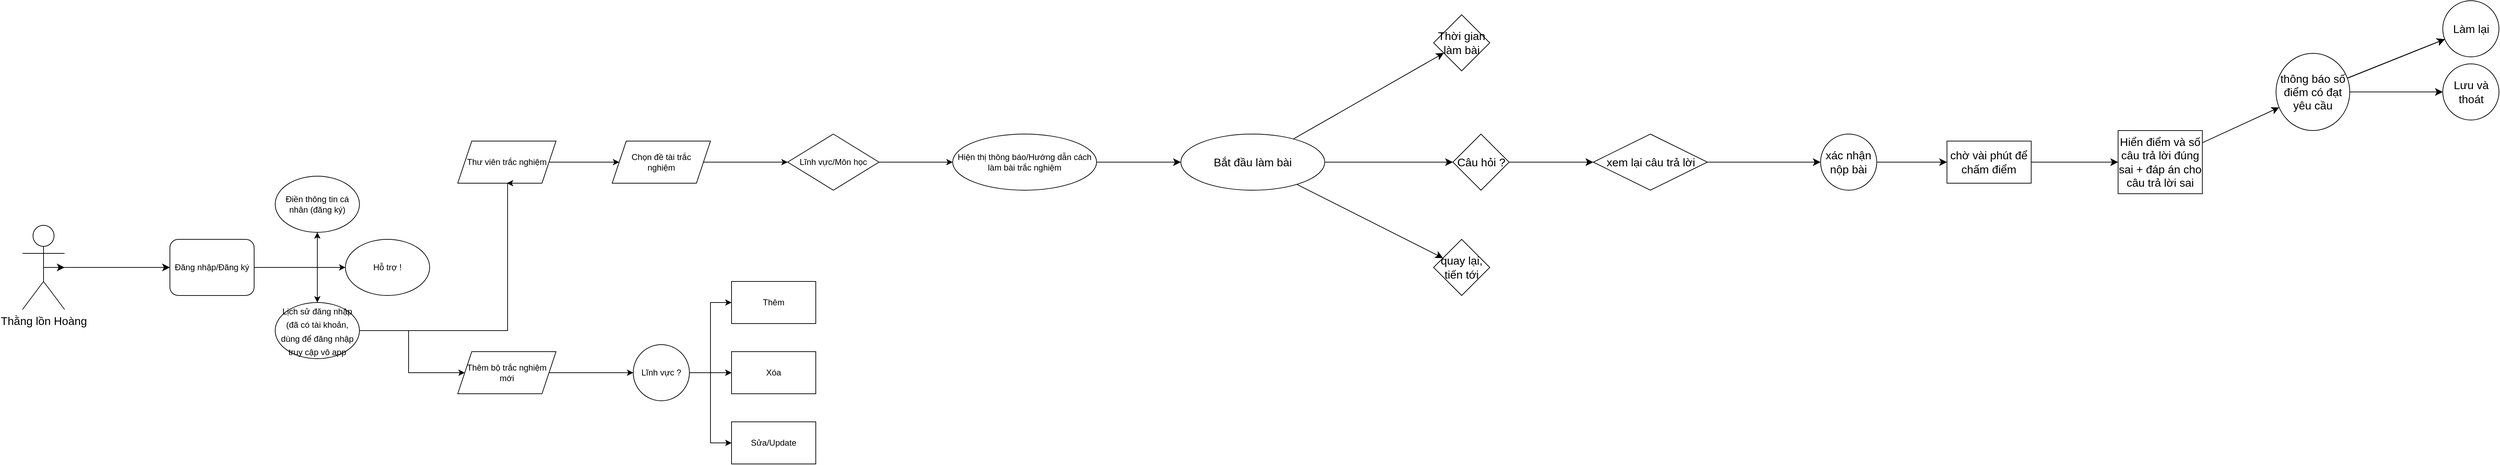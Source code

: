 <mxfile version="21.7.3" type="github">
  <diagram name="Trang-1" id="PsYrwI9fsZ6Q3PtYRu_c">
    <mxGraphModel dx="1900" dy="1634" grid="1" gridSize="10" guides="1" tooltips="1" connect="1" arrows="1" fold="1" page="1" pageScale="1" pageWidth="850" pageHeight="1100" math="0" shadow="0">
      <root>
        <mxCell id="0" />
        <mxCell id="1" parent="0" />
        <mxCell id="c23t6SocqqBq3Zf7pJmv-3" value="" style="edgeStyle=orthogonalEdgeStyle;rounded=0;orthogonalLoop=1;jettySize=auto;html=1;" parent="1" source="c23t6SocqqBq3Zf7pJmv-1" target="c23t6SocqqBq3Zf7pJmv-2" edge="1">
          <mxGeometry relative="1" as="geometry">
            <Array as="points">
              <mxPoint x="250" y="240" />
              <mxPoint x="250" y="240" />
            </Array>
          </mxGeometry>
        </mxCell>
        <mxCell id="d9l2uKLVt28C-IjrU__f-1" style="edgeStyle=orthogonalEdgeStyle;rounded=0;orthogonalLoop=1;jettySize=auto;html=1;exitX=1;exitY=0.5;exitDx=0;exitDy=0;entryX=0.5;entryY=0;entryDx=0;entryDy=0;" edge="1" parent="1" source="c23t6SocqqBq3Zf7pJmv-1" target="B52zoJM2g5wg4P-NGCnC-34">
          <mxGeometry relative="1" as="geometry" />
        </mxCell>
        <mxCell id="d9l2uKLVt28C-IjrU__f-4" style="edgeStyle=orthogonalEdgeStyle;rounded=0;orthogonalLoop=1;jettySize=auto;html=1;exitX=1;exitY=0.5;exitDx=0;exitDy=0;entryX=0;entryY=0.5;entryDx=0;entryDy=0;" edge="1" parent="1" source="c23t6SocqqBq3Zf7pJmv-1" target="c23t6SocqqBq3Zf7pJmv-14">
          <mxGeometry relative="1" as="geometry" />
        </mxCell>
        <mxCell id="c23t6SocqqBq3Zf7pJmv-1" value="Đăng nhập/Đăng ký" style="rounded=1;whiteSpace=wrap;html=1;" parent="1" vertex="1">
          <mxGeometry x="80" y="200" width="120" height="80" as="geometry" />
        </mxCell>
        <mxCell id="c23t6SocqqBq3Zf7pJmv-2" value="Điền thông tin cá nhân (đăng ký)" style="ellipse;whiteSpace=wrap;html=1;rounded=1;" parent="1" vertex="1">
          <mxGeometry x="230" y="110" width="120" height="80" as="geometry" />
        </mxCell>
        <mxCell id="c23t6SocqqBq3Zf7pJmv-11" value="" style="edgeStyle=orthogonalEdgeStyle;rounded=0;orthogonalLoop=1;jettySize=auto;html=1;" parent="1" source="c23t6SocqqBq3Zf7pJmv-5" target="c23t6SocqqBq3Zf7pJmv-10" edge="1">
          <mxGeometry relative="1" as="geometry" />
        </mxCell>
        <mxCell id="c23t6SocqqBq3Zf7pJmv-5" value="Thư viên trắc nghiệm" style="shape=parallelogram;perimeter=parallelogramPerimeter;whiteSpace=wrap;html=1;fixedSize=1;" parent="1" vertex="1">
          <mxGeometry x="490" y="60" width="140" height="60" as="geometry" />
        </mxCell>
        <mxCell id="c23t6SocqqBq3Zf7pJmv-13" value="" style="edgeStyle=orthogonalEdgeStyle;rounded=0;orthogonalLoop=1;jettySize=auto;html=1;" parent="1" source="c23t6SocqqBq3Zf7pJmv-8" target="c23t6SocqqBq3Zf7pJmv-12" edge="1">
          <mxGeometry relative="1" as="geometry" />
        </mxCell>
        <mxCell id="c23t6SocqqBq3Zf7pJmv-8" value="Thêm bộ trắc nghiệm&lt;br&gt;mới" style="shape=parallelogram;perimeter=parallelogramPerimeter;whiteSpace=wrap;html=1;fixedSize=1;" parent="1" vertex="1">
          <mxGeometry x="490" y="360" width="140" height="60" as="geometry" />
        </mxCell>
        <mxCell id="c23t6SocqqBq3Zf7pJmv-17" value="" style="edgeStyle=orthogonalEdgeStyle;rounded=0;orthogonalLoop=1;jettySize=auto;html=1;" parent="1" source="c23t6SocqqBq3Zf7pJmv-10" target="c23t6SocqqBq3Zf7pJmv-16" edge="1">
          <mxGeometry relative="1" as="geometry" />
        </mxCell>
        <mxCell id="c23t6SocqqBq3Zf7pJmv-10" value="Chọn đề tài trắc &lt;br&gt;nghiệm" style="shape=parallelogram;perimeter=parallelogramPerimeter;whiteSpace=wrap;html=1;fixedSize=1;" parent="1" vertex="1">
          <mxGeometry x="710" y="60" width="140" height="60" as="geometry" />
        </mxCell>
        <mxCell id="c23t6SocqqBq3Zf7pJmv-22" style="edgeStyle=orthogonalEdgeStyle;rounded=0;orthogonalLoop=1;jettySize=auto;html=1;exitX=1;exitY=0.5;exitDx=0;exitDy=0;entryX=0;entryY=0.5;entryDx=0;entryDy=0;" parent="1" source="c23t6SocqqBq3Zf7pJmv-12" target="c23t6SocqqBq3Zf7pJmv-20" edge="1">
          <mxGeometry relative="1" as="geometry" />
        </mxCell>
        <mxCell id="c23t6SocqqBq3Zf7pJmv-24" value="" style="edgeStyle=orthogonalEdgeStyle;rounded=0;orthogonalLoop=1;jettySize=auto;html=1;" parent="1" source="c23t6SocqqBq3Zf7pJmv-12" target="c23t6SocqqBq3Zf7pJmv-23" edge="1">
          <mxGeometry relative="1" as="geometry" />
        </mxCell>
        <mxCell id="c23t6SocqqBq3Zf7pJmv-25" value="" style="edgeStyle=orthogonalEdgeStyle;rounded=0;orthogonalLoop=1;jettySize=auto;html=1;" parent="1" source="c23t6SocqqBq3Zf7pJmv-12" target="c23t6SocqqBq3Zf7pJmv-23" edge="1">
          <mxGeometry relative="1" as="geometry" />
        </mxCell>
        <mxCell id="c23t6SocqqBq3Zf7pJmv-27" style="edgeStyle=orthogonalEdgeStyle;rounded=0;orthogonalLoop=1;jettySize=auto;html=1;exitX=1;exitY=0.5;exitDx=0;exitDy=0;entryX=0;entryY=0.5;entryDx=0;entryDy=0;" parent="1" source="c23t6SocqqBq3Zf7pJmv-12" target="c23t6SocqqBq3Zf7pJmv-26" edge="1">
          <mxGeometry relative="1" as="geometry" />
        </mxCell>
        <mxCell id="c23t6SocqqBq3Zf7pJmv-12" value="Lĩnh vực ?" style="ellipse;whiteSpace=wrap;html=1;" parent="1" vertex="1">
          <mxGeometry x="740" y="350" width="80" height="80" as="geometry" />
        </mxCell>
        <mxCell id="c23t6SocqqBq3Zf7pJmv-14" value="Hỗ trợ !" style="ellipse;whiteSpace=wrap;html=1;rounded=1;" parent="1" vertex="1">
          <mxGeometry x="330" y="200" width="120" height="80" as="geometry" />
        </mxCell>
        <mxCell id="c23t6SocqqBq3Zf7pJmv-19" value="" style="edgeStyle=orthogonalEdgeStyle;rounded=0;orthogonalLoop=1;jettySize=auto;html=1;" parent="1" source="c23t6SocqqBq3Zf7pJmv-16" target="c23t6SocqqBq3Zf7pJmv-18" edge="1">
          <mxGeometry relative="1" as="geometry" />
        </mxCell>
        <mxCell id="c23t6SocqqBq3Zf7pJmv-16" value="Lĩnh vực/Môn học" style="rhombus;whiteSpace=wrap;html=1;" parent="1" vertex="1">
          <mxGeometry x="960" y="50" width="130" height="80" as="geometry" />
        </mxCell>
        <mxCell id="B52zoJM2g5wg4P-NGCnC-2" value="" style="edgeStyle=none;curved=1;rounded=0;orthogonalLoop=1;jettySize=auto;html=1;fontSize=12;startSize=8;endSize=8;" parent="1" source="c23t6SocqqBq3Zf7pJmv-18" target="B52zoJM2g5wg4P-NGCnC-1" edge="1">
          <mxGeometry relative="1" as="geometry" />
        </mxCell>
        <mxCell id="c23t6SocqqBq3Zf7pJmv-18" value="Hiện thị thông báo/Hướng dẫn cách làm bài trắc nghiệm" style="ellipse;whiteSpace=wrap;html=1;" parent="1" vertex="1">
          <mxGeometry x="1195" y="50" width="205" height="80" as="geometry" />
        </mxCell>
        <mxCell id="c23t6SocqqBq3Zf7pJmv-20" value="Thêm" style="whiteSpace=wrap;html=1;" parent="1" vertex="1">
          <mxGeometry x="880" y="260" width="120" height="60" as="geometry" />
        </mxCell>
        <mxCell id="c23t6SocqqBq3Zf7pJmv-23" value="Xóa" style="whiteSpace=wrap;html=1;" parent="1" vertex="1">
          <mxGeometry x="880" y="360" width="120" height="60" as="geometry" />
        </mxCell>
        <mxCell id="c23t6SocqqBq3Zf7pJmv-26" value="Sửa/Update" style="whiteSpace=wrap;html=1;" parent="1" vertex="1">
          <mxGeometry x="880" y="460" width="120" height="60" as="geometry" />
        </mxCell>
        <mxCell id="B52zoJM2g5wg4P-NGCnC-4" value="" style="edgeStyle=none;curved=1;rounded=0;orthogonalLoop=1;jettySize=auto;html=1;fontSize=12;startSize=8;endSize=8;" parent="1" source="B52zoJM2g5wg4P-NGCnC-1" target="B52zoJM2g5wg4P-NGCnC-3" edge="1">
          <mxGeometry relative="1" as="geometry" />
        </mxCell>
        <mxCell id="B52zoJM2g5wg4P-NGCnC-6" value="" style="edgeStyle=none;curved=1;rounded=0;orthogonalLoop=1;jettySize=auto;html=1;fontSize=12;startSize=8;endSize=8;" parent="1" source="B52zoJM2g5wg4P-NGCnC-1" target="B52zoJM2g5wg4P-NGCnC-5" edge="1">
          <mxGeometry relative="1" as="geometry" />
        </mxCell>
        <mxCell id="B52zoJM2g5wg4P-NGCnC-10" value="" style="edgeStyle=none;curved=1;rounded=0;orthogonalLoop=1;jettySize=auto;html=1;fontSize=12;startSize=8;endSize=8;" parent="1" source="B52zoJM2g5wg4P-NGCnC-1" target="B52zoJM2g5wg4P-NGCnC-9" edge="1">
          <mxGeometry relative="1" as="geometry" />
        </mxCell>
        <mxCell id="B52zoJM2g5wg4P-NGCnC-1" value="&lt;font style=&quot;font-size: 16px;&quot;&gt;Bắt đầu làm bài&lt;/font&gt;" style="ellipse;whiteSpace=wrap;html=1;fontSize=16;" parent="1" vertex="1">
          <mxGeometry x="1520" y="50" width="205" height="80" as="geometry" />
        </mxCell>
        <mxCell id="B52zoJM2g5wg4P-NGCnC-3" value="Thời gian làm bài" style="rhombus;whiteSpace=wrap;html=1;fontSize=16;" parent="1" vertex="1">
          <mxGeometry x="1880" y="-120" width="80" height="80" as="geometry" />
        </mxCell>
        <mxCell id="B52zoJM2g5wg4P-NGCnC-12" value="" style="edgeStyle=none;curved=1;rounded=0;orthogonalLoop=1;jettySize=auto;html=1;fontSize=12;startSize=8;endSize=8;" parent="1" source="B52zoJM2g5wg4P-NGCnC-5" target="B52zoJM2g5wg4P-NGCnC-11" edge="1">
          <mxGeometry relative="1" as="geometry" />
        </mxCell>
        <mxCell id="B52zoJM2g5wg4P-NGCnC-5" value="Câu hỏi ?" style="rhombus;whiteSpace=wrap;html=1;fontSize=16;" parent="1" vertex="1">
          <mxGeometry x="1907.5" y="50" width="80" height="80" as="geometry" />
        </mxCell>
        <mxCell id="B52zoJM2g5wg4P-NGCnC-9" value="quay lại, tiến tới" style="rhombus;whiteSpace=wrap;html=1;fontSize=16;" parent="1" vertex="1">
          <mxGeometry x="1880" y="200" width="80" height="80" as="geometry" />
        </mxCell>
        <mxCell id="B52zoJM2g5wg4P-NGCnC-14" value="" style="edgeStyle=none;curved=1;rounded=0;orthogonalLoop=1;jettySize=auto;html=1;fontSize=12;startSize=8;endSize=8;" parent="1" source="B52zoJM2g5wg4P-NGCnC-11" target="B52zoJM2g5wg4P-NGCnC-13" edge="1">
          <mxGeometry relative="1" as="geometry" />
        </mxCell>
        <mxCell id="B52zoJM2g5wg4P-NGCnC-11" value="xem lại câu trả lời" style="rhombus;whiteSpace=wrap;html=1;fontSize=16;" parent="1" vertex="1">
          <mxGeometry x="2107.5" y="50" width="162.5" height="80" as="geometry" />
        </mxCell>
        <mxCell id="B52zoJM2g5wg4P-NGCnC-16" value="" style="edgeStyle=none;curved=1;rounded=0;orthogonalLoop=1;jettySize=auto;html=1;fontSize=12;startSize=8;endSize=8;" parent="1" source="B52zoJM2g5wg4P-NGCnC-13" target="B52zoJM2g5wg4P-NGCnC-15" edge="1">
          <mxGeometry relative="1" as="geometry" />
        </mxCell>
        <mxCell id="B52zoJM2g5wg4P-NGCnC-13" value="xác nhận nộp bài" style="ellipse;whiteSpace=wrap;html=1;fontSize=16;" parent="1" vertex="1">
          <mxGeometry x="2431.25" y="50" width="80" height="80" as="geometry" />
        </mxCell>
        <mxCell id="B52zoJM2g5wg4P-NGCnC-18" value="" style="edgeStyle=none;curved=1;rounded=0;orthogonalLoop=1;jettySize=auto;html=1;fontSize=12;startSize=8;endSize=8;" parent="1" source="B52zoJM2g5wg4P-NGCnC-15" target="B52zoJM2g5wg4P-NGCnC-17" edge="1">
          <mxGeometry relative="1" as="geometry" />
        </mxCell>
        <mxCell id="B52zoJM2g5wg4P-NGCnC-15" value="chờ vài phút để chấm điểm" style="whiteSpace=wrap;html=1;fontSize=16;" parent="1" vertex="1">
          <mxGeometry x="2611.25" y="60" width="120" height="60" as="geometry" />
        </mxCell>
        <mxCell id="B52zoJM2g5wg4P-NGCnC-20" value="" style="edgeStyle=none;curved=1;rounded=0;orthogonalLoop=1;jettySize=auto;html=1;fontSize=12;startSize=8;endSize=8;" parent="1" source="B52zoJM2g5wg4P-NGCnC-17" target="B52zoJM2g5wg4P-NGCnC-19" edge="1">
          <mxGeometry relative="1" as="geometry" />
        </mxCell>
        <mxCell id="B52zoJM2g5wg4P-NGCnC-17" value="Hiển điểm và số câu trả lời đúng sai + đáp án cho câu trả lời sai" style="whiteSpace=wrap;html=1;fontSize=16;" parent="1" vertex="1">
          <mxGeometry x="2855" y="45" width="120" height="90" as="geometry" />
        </mxCell>
        <mxCell id="B52zoJM2g5wg4P-NGCnC-24" value="" style="edgeStyle=none;curved=1;rounded=0;orthogonalLoop=1;jettySize=auto;html=1;fontSize=12;startSize=8;endSize=8;" parent="1" source="B52zoJM2g5wg4P-NGCnC-19" target="B52zoJM2g5wg4P-NGCnC-23" edge="1">
          <mxGeometry relative="1" as="geometry" />
        </mxCell>
        <mxCell id="B52zoJM2g5wg4P-NGCnC-25" value="" style="edgeStyle=none;curved=1;rounded=0;orthogonalLoop=1;jettySize=auto;html=1;fontSize=12;startSize=8;endSize=8;" parent="1" source="B52zoJM2g5wg4P-NGCnC-19" target="B52zoJM2g5wg4P-NGCnC-23" edge="1">
          <mxGeometry relative="1" as="geometry" />
        </mxCell>
        <mxCell id="B52zoJM2g5wg4P-NGCnC-26" value="" style="edgeStyle=none;curved=1;rounded=0;orthogonalLoop=1;jettySize=auto;html=1;fontSize=12;startSize=8;endSize=8;" parent="1" source="B52zoJM2g5wg4P-NGCnC-19" target="B52zoJM2g5wg4P-NGCnC-23" edge="1">
          <mxGeometry relative="1" as="geometry" />
        </mxCell>
        <mxCell id="B52zoJM2g5wg4P-NGCnC-27" value="" style="edgeStyle=none;curved=1;rounded=0;orthogonalLoop=1;jettySize=auto;html=1;fontSize=12;startSize=8;endSize=8;" parent="1" source="B52zoJM2g5wg4P-NGCnC-19" target="B52zoJM2g5wg4P-NGCnC-23" edge="1">
          <mxGeometry relative="1" as="geometry" />
        </mxCell>
        <mxCell id="B52zoJM2g5wg4P-NGCnC-29" value="" style="edgeStyle=none;curved=1;rounded=0;orthogonalLoop=1;jettySize=auto;html=1;fontSize=12;startSize=8;endSize=8;" parent="1" source="B52zoJM2g5wg4P-NGCnC-19" target="B52zoJM2g5wg4P-NGCnC-28" edge="1">
          <mxGeometry relative="1" as="geometry" />
        </mxCell>
        <mxCell id="B52zoJM2g5wg4P-NGCnC-19" value="thông báo số điểm có đạt yêu cầu" style="ellipse;whiteSpace=wrap;html=1;fontSize=16;" parent="1" vertex="1">
          <mxGeometry x="3080" y="-65" width="105" height="110" as="geometry" />
        </mxCell>
        <mxCell id="B52zoJM2g5wg4P-NGCnC-23" value="Làm lại" style="ellipse;whiteSpace=wrap;html=1;fontSize=16;" parent="1" vertex="1">
          <mxGeometry x="3317.5" y="-140" width="80" height="80" as="geometry" />
        </mxCell>
        <mxCell id="B52zoJM2g5wg4P-NGCnC-28" value="Lưu và thoát" style="ellipse;whiteSpace=wrap;html=1;fontSize=16;" parent="1" vertex="1">
          <mxGeometry x="3317.5" y="-50" width="80" height="80" as="geometry" />
        </mxCell>
        <mxCell id="B52zoJM2g5wg4P-NGCnC-31" style="edgeStyle=none;curved=1;rounded=0;orthogonalLoop=1;jettySize=auto;html=1;exitX=0.5;exitY=0.5;exitDx=0;exitDy=0;exitPerimeter=0;entryX=0;entryY=0.5;entryDx=0;entryDy=0;fontSize=12;startSize=8;endSize=8;" parent="1" source="B52zoJM2g5wg4P-NGCnC-30" target="c23t6SocqqBq3Zf7pJmv-1" edge="1">
          <mxGeometry relative="1" as="geometry" />
        </mxCell>
        <mxCell id="B52zoJM2g5wg4P-NGCnC-30" value="Thằng lồn Hoàng" style="shape=umlActor;verticalLabelPosition=bottom;verticalAlign=top;html=1;outlineConnect=0;fontSize=16;" parent="1" vertex="1">
          <mxGeometry x="-130" y="180" width="60" height="120" as="geometry" />
        </mxCell>
        <mxCell id="B52zoJM2g5wg4P-NGCnC-32" style="edgeStyle=none;curved=1;rounded=0;orthogonalLoop=1;jettySize=auto;html=1;exitX=0.5;exitY=0.5;exitDx=0;exitDy=0;exitPerimeter=0;fontSize=12;startSize=8;endSize=8;" parent="1" source="B52zoJM2g5wg4P-NGCnC-30" target="B52zoJM2g5wg4P-NGCnC-30" edge="1">
          <mxGeometry relative="1" as="geometry" />
        </mxCell>
        <mxCell id="d9l2uKLVt28C-IjrU__f-5" style="edgeStyle=orthogonalEdgeStyle;rounded=0;orthogonalLoop=1;jettySize=auto;html=1;exitX=1;exitY=0.5;exitDx=0;exitDy=0;entryX=0;entryY=0.5;entryDx=0;entryDy=0;" edge="1" parent="1" source="B52zoJM2g5wg4P-NGCnC-34" target="c23t6SocqqBq3Zf7pJmv-8">
          <mxGeometry relative="1" as="geometry" />
        </mxCell>
        <mxCell id="d9l2uKLVt28C-IjrU__f-6" style="edgeStyle=orthogonalEdgeStyle;rounded=0;orthogonalLoop=1;jettySize=auto;html=1;exitX=1;exitY=0.5;exitDx=0;exitDy=0;entryX=0.5;entryY=1;entryDx=0;entryDy=0;" edge="1" parent="1" source="B52zoJM2g5wg4P-NGCnC-34" target="c23t6SocqqBq3Zf7pJmv-5">
          <mxGeometry relative="1" as="geometry">
            <mxPoint x="560" y="130" as="targetPoint" />
            <Array as="points">
              <mxPoint x="561" y="330" />
            </Array>
          </mxGeometry>
        </mxCell>
        <mxCell id="B52zoJM2g5wg4P-NGCnC-34" value="&lt;font style=&quot;font-size: 12px;&quot;&gt;Lịch sử đăng nhập (đã có tài khoản, dùng để đăng nhập truy cập vô app&lt;/font&gt;" style="ellipse;whiteSpace=wrap;html=1;fontSize=16;" parent="1" vertex="1">
          <mxGeometry x="230" y="290" width="120" height="80" as="geometry" />
        </mxCell>
      </root>
    </mxGraphModel>
  </diagram>
</mxfile>
